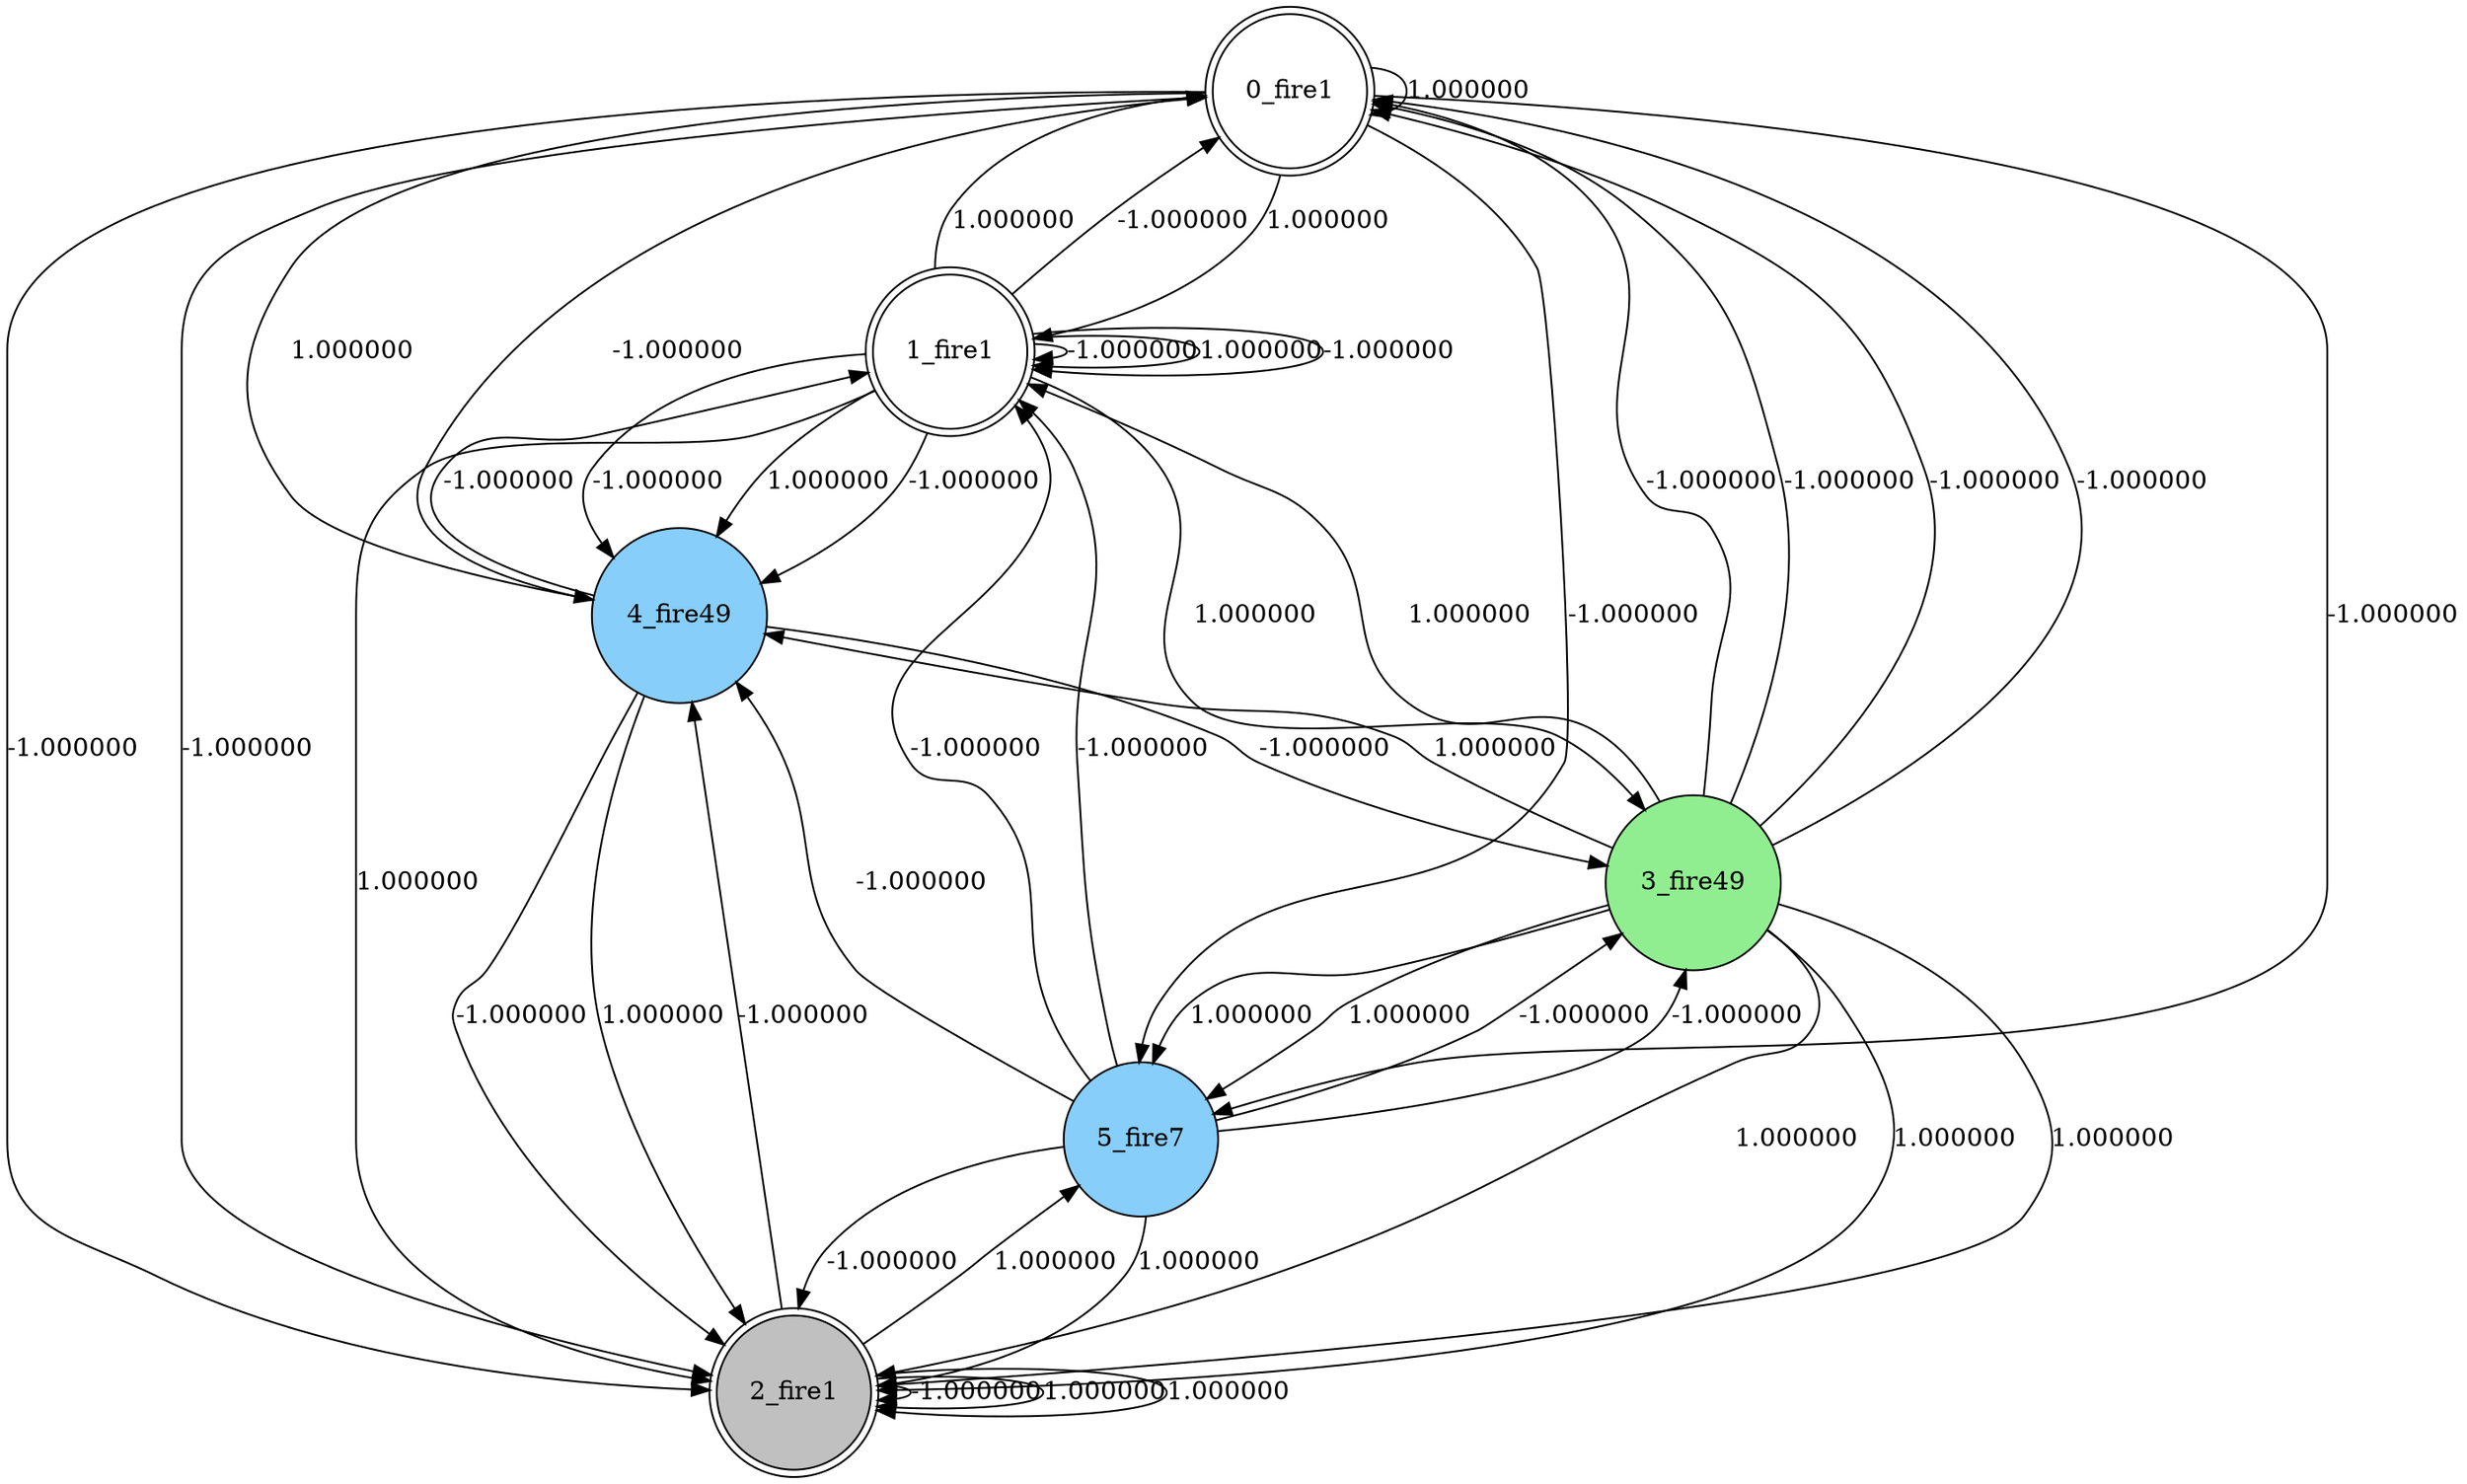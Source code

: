 digraph G {
 node[shape = circle]
0 [label="0_fire1",shape=doublecircle]
1 [label="1_fire1",shape=doublecircle]
2 [label="2_fire1",shape=doublecircle, style=filled, fillcolor=gray]
3 [label="3_fire49",style=filled, fillcolor=lightgreen]
4 [label="4_fire49",style=filled, fillcolor=lightskyblue]
5 [label="5_fire7",style=filled, fillcolor=lightskyblue]
0 -> 4 [label="1.000000"]
3 -> 1 [label="1.000000"]
5 -> 2 [label="-1.000000"]
1 -> 0 [label="1.000000"]
1 -> 1 [label="-1.000000"]
2 -> 2 [label="-1.000000"]
5 -> 1 [label="-1.000000"]
1 -> 1 [label="1.000000"]
3 -> 0 [label="-1.000000"]
5 -> 3 [label="-1.000000"]
2 -> 2 [label="1.000000"]
1 -> 4 [label="-1.000000"]
3 -> 0 [label="-1.000000"]
3 -> 2 [label="1.000000"]
5 -> 3 [label="-1.000000"]
1 -> 0 [label="-1.000000"]
3 -> 0 [label="-1.000000"]
0 -> 5 [label="-1.000000"]
5 -> 2 [label="1.000000"]
3 -> 5 [label="1.000000"]
0 -> 0 [label="1.000000"]
4 -> 2 [label="1.000000"]
1 -> 4 [label="1.000000"]
2 -> 5 [label="1.000000"]
3 -> 0 [label="-1.000000"]
2 -> 2 [label="1.000000"]
0 -> 5 [label="-1.000000"]
0 -> 2 [label="-1.000000"]
0 -> 1 [label="1.000000"]
4 -> 3 [label="-1.000000"]
4 -> 1 [label="-1.000000"]
4 -> 2 [label="-1.000000"]
1 -> 1 [label="-1.000000"]
3 -> 5 [label="1.000000"]
3 -> 4 [label="1.000000"]
0 -> 2 [label="-1.000000"]
1 -> 2 [label="1.000000"]
5 -> 1 [label="-1.000000"]
2 -> 4 [label="-1.000000"]
3 -> 2 [label="1.000000"]
3 -> 2 [label="1.000000"]
5 -> 4 [label="-1.000000"]
4 -> 0 [label="-1.000000"]
1 -> 3 [label="1.000000"]
1 -> 4 [label="-1.000000"]
}
